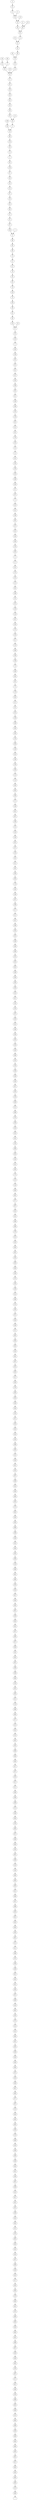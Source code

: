 digraph grafoGilbert_n_500_p_3_DFS_I_7 {
7;
466;
473;
493;
495;
433;
483;
437;
491;
403;
460;
494;
489;
459;
499;
484;
474;
486;
492;
496;
476;
458;
497;
471;
487;
478;
482;
439;
456;
467;
468;
432;
465;
430;
464;
490;
475;
452;
480;
479;
394;
434;
477;
423;
429;
469;
447;
424;
425;
463;
462;
470;
472;
392;
442;
448;
422;
441;
457;
410;
436;
481;
428;
431;
443;
449;
406;
438;
419;
488;
376;
330;
405;
435;
450;
370;
367;
377;
485;
387;
408;
420;
412;
384;
440;
426;
336;
445;
341;
393;
413;
414;
373;
418;
362;
416;
498;
451;
444;
351;
453;
397;
446;
358;
375;
386;
411;
312;
461;
333;
404;
455;
401;
454;
388;
347;
389;
421;
363;
365;
383;
193;
318;
369;
381;
254;
395;
396;
307;
385;
379;
304;
349;
372;
409;
339;
356;
371;
427;
323;
327;
417;
300;
380;
366;
342;
402;
374;
332;
415;
317;
364;
368;
279;
321;
305;
322;
378;
390;
296;
286;
301;
355;
96;
309;
357;
285;
337;
352;
303;
338;
391;
282;
340;
407;
334;
326;
360;
361;
398;
229;
306;
345;
264;
325;
348;
298;
399;
335;
200;
382;
275;
354;
400;
359;
324;
268;
297;
310;
331;
328;
161;
295;
289;
319;
320;
353;
343;
311;
224;
344;
346;
350;
283;
278;
329;
227;
292;
315;
287;
291;
316;
262;
284;
302;
271;
246;
294;
251;
235;
274;
288;
314;
238;
250;
273;
258;
260;
293;
245;
261;
263;
233;
313;
276;
280;
269;
222;
252;
267;
277;
281;
290;
144;
213;
173;
203;
241;
244;
265;
308;
153;
191;
255;
243;
256;
270;
299;
272;
209;
218;
220;
257;
228;
249;
236;
219;
210;
266;
160;
164;
253;
226;
248;
181;
230;
187;
216;
155;
237;
225;
240;
185;
259;
169;
202;
242;
215;
208;
180;
186;
232;
234;
196;
197;
211;
217;
188;
247;
146;
165;
178;
204;
239;
68;
221;
69;
134;
157;
231;
140;
154;
54;
106;
207;
201;
148;
171;
190;
205;
163;
174;
115;
194;
129;
139;
223;
159;
206;
116;
183;
195;
199;
158;
214;
53;
127;
192;
179;
72;
84;
182;
168;
70;
149;
156;
166;
170;
81;
145;
172;
143;
167;
118;
120;
212;
20;
198;
98;
112;
122;
175;
131;
177;
8;
162;
110;
184;
150;
101;
147;
89;
136;
151;
152;
71;
107;
51;
100;
189;
105;
130;
133;
141;
15;
33;
142;
176;
64;
121;
80;
119;
125;
108;
138;
92;
99;
109;
135;
137;
85;
93;
94;
126;
103;
77;
132;
34;
57;
113;
56;
91;
48;
102;
75;
123;
79;
82;
45;
76;
117;
37;
74;
90;
65;
66;
6;
104;
67;
31;
47;
88;
83;
29;
87;
111;
30;
49;
97;
124;
63;
4;
73;
46;
114;
86;
19;
39;
128;
5;
43;
95;
38;
50;
60;
59;
28;
61;
27;
42;
55;
52;
26;
3;
36;
18;
14;
25;
16;
35;
58;
32;
21;
22;
11;
62;
44;
13;
24;
17;
41;
0;
2;
10;
40;
9;
23;
12;
1;
78;
2 -> 24;
84 -> 72;
90 -> 74;
98 -> 198;
153 -> 308;
197 -> 196;
208 -> 215;
219 -> 236;
249 -> 228;
267 -> 252;
311 -> 343;
337 -> 285;
346 -> 344;
348 -> 325;
369 -> 318;
385 -> 307;
402 -> 342;
408 -> 387;
411 -> 386;
422 -> 448;
457 -> 441;
460 -> 403;
465 -> 432;
18 -> 42;
24 -> 13;
30 -> 111;
69 -> 221;
72 -> 179;
114 -> 46;
165 -> 146;
194 -> 115;
195 -> 183;
215 -> 242;
285 -> 357;
353 -> 320;
374 -> 402;
427 -> 371;
449 -> 443;
459 -> 489;
466 -> 7;
44 -> 62;
87 -> 29;
96 -> 355;
123 -> 75;
144 -> 290;
187 -> 230;
226 -> 253;
256 -> 243;
280 -> 276;
288 -> 274;
299 -> 270;
317 -> 415;
328 -> 331;
339 -> 409;
362 -> 418;
367 -> 370;
376 -> 488;
388 -> 454;
433 -> 495;
67 -> 104;
111 -> 87;
129 -> 194;
133 -> 130;
155 -> 216;
201 -> 207;
222 -> 269;
245 -> 293;
320 -> 319;
360 -> 326;
436 -> 410;
470 -> 462;
473 -> 466;
22 -> 21;
36 -> 3;
37 -> 117;
99 -> 92;
115 -> 174;
224 -> 311;
234 -> 232;
254 -> 381;
276 -> 313;
349 -> 304;
395 -> 254;
428 -> 481;
434 -> 394;
461 -> 312;
471 -> 497;
5 -> 19;
57 -> 34;
88 -> 47;
117 -> 76;
130 -> 105;
152 -> 151;
159 -> 223;
163 -> 205;
164 -> 160;
167 -> 143;
178 -> 165;
238 -> 314;
281 -> 277;
336 -> 426;
401 -> 455;
438 -> 406;
477 -> 434;
476 -> 496;
493 -> 473;
38 -> 95;
45 -> 82;
49 -> 30;
103 -> 126;
138 -> 108;
179 -> 192;
241 -> 203;
293 -> 260;
322 -> 305;
350 -> 346;
382 -> 200;
409 -> 372;
435 -> 405;
482 -> 478;
487 -> 471;
14 -> 42;
27 -> 61;
35 -> 16;
94 -> 93;
172 -> 145;
183 -> 116;
193 -> 383;
261 -> 245;
326 -> 334;
332 -> 374;
354 -> 275;
361 -> 360;
420 -> 408;
429 -> 423;
481 -> 436;
495 -> 493;
158 -> 199;
290 -> 281;
303 -> 352;
312 -> 411;
387 -> 485;
400 -> 354;
425 -> 424;
76 -> 45;
83 -> 88;
118 -> 167;
232 -> 186;
239 -> 204;
260 -> 258;
416 -> 362;
19 -> 86;
79 -> 123;
150 -> 184;
244 -> 241;
324 -> 359;
334 -> 407;
89 -> 147;
146 -> 247;
186 -> 180;
217 -> 211;
265 -> 244;
304 -> 379;
371 -> 356;
393 -> 341;
423 -> 477;
494 -> 460;
478 -> 487;
483 -> 433;
78 -> 57;
171 -> 148;
175 -> 122;
190 -> 171;
199 -> 195;
250 -> 238;
273 -> 250;
378 -> 322;
46 -> 73;
151 -> 136;
156 -> 149;
166 -> 156;
180 -> 208;
228 -> 257;
301 -> 286;
437 -> 483;
92 -> 138;
126 -> 94;
154 -> 140;
173 -> 213;
174 -> 163;
182 -> 84;
340 -> 282;
343 -> 353;
389 -> 347;
399 -> 298;
3 -> 55;
109 -> 99;
116 -> 206;
220 -> 218;
327 -> 323;
342 -> 366;
417 -> 327;
442 -> 392;
491 -> 437;
9 -> 40;
61 -> 28;
63 -> 124;
263 -> 261;
269 -> 280;
467 -> 456;
0 -> 41;
60 -> 50;
113 -> 57;
170 -> 166;
225 -> 237;
264 -> 345;
323 -> 427;
403 -> 491;
58 -> 16;
105 -> 189;
202 -> 169;
214 -> 158;
216 -> 187;
252 -> 222;
253 -> 164;
355 -> 301;
375 -> 358;
34 -> 132;
48 -> 91;
93 -> 85;
189 -> 100;
243 -> 255;
359 -> 400;
377 -> 367;
391 -> 338;
415 -> 332;
440 -> 384;
468 -> 467;
8 -> 177;
70 -> 168;
77 -> 103;
97 -> 49;
119 -> 80;
203 -> 173;
314 -> 288;
345 -> 306;
13 -> 44;
262 -> 316;
275 -> 382;
341 -> 445;
373 -> 414;
410 -> 457;
424 -> 447;
12 -> 43;
40 -> 62;
274 -> 235;
278 -> 283;
306 -> 229;
308 -> 265;
344 -> 224;
472 -> 470;
475 -> 490;
85 -> 137;
198 -> 20;
315 -> 292;
335 -> 399;
347 -> 388;
452 -> 475;
464 -> 430;
469 -> 429;
489 -> 494;
104 -> 6;
185 -> 240;
191 -> 153;
307 -> 396;
368 -> 364;
404 -> 333;
448 -> 442;
108 -> 125;
160 -> 266;
258 -> 273;
268 -> 324;
272 -> 299;
444 -> 451;
74 -> 37;
134 -> 69;
292 -> 227;
414 -> 413;
421 -> 389;
75 -> 102;
270 -> 256;
450 -> 435;
499 -> 459;
1 -> 6;
101 -> 150;
128 -> 39;
131 -> 175;
356 -> 339;
405 -> 330;
28 -> 59;
55 -> 42;
205 -> 190;
329 -> 278;
484 -> 499;
100 -> 51;
235 -> 251;
248 -> 226;
365 -> 363;
16 -> 25;
51 -> 107;
157 -> 134;
291 -> 287;
454 -> 401;
462 -> 463;
474 -> 484;
394 -> 479;
95 -> 43;
242 -> 202;
271 -> 302;
445 -> 336;
486 -> 474;
80 -> 121;
120 -> 118;
351 -> 444;
455 -> 404;
66 -> 65;
302 -> 284;
413 -> 393;
432 -> 468;
443 -> 431;
492 -> 486;
15 -> 141;
136 -> 89;
148 -> 201;
231 -> 157;
257 -> 220;
282 -> 391;
480 -> 452;
488 -> 419;
33 -> 15;
73 -> 4;
125 -> 119;
289 -> 295;
498 -> 416;
496 -> 492;
4 -> 63;
54 -> 154;
162 -> 8;
295 -> 161;
310 -> 297;
447 -> 469;
52 -> 55;
112 -> 98;
209 -> 272;
294 -> 246;
381 -> 369;
122 -> 112;
132 -> 77;
135 -> 109;
168 -> 182;
386 -> 375;
266 -> 210;
458 -> 476;
140 -> 231;
210 -> 219;
218 -> 209;
330 -> 376;
370 -> 450;
11 -> 21;
305 -> 321;
309 -> 96;
358 -> 446;
479 -> 480;
497 -> 458;
62 -> 11;
300 -> 417;
240 -> 225;
259 -> 185;
453 -> 351;
50 -> 38;
91 -> 56;
64 -> 176;
65 -> 90;
86 -> 114;
236 -> 249;
313 -> 233;
363 -> 421;
390 -> 378;
32 -> 58;
39 -> 19;
71 -> 152;
141 -> 133;
207 -> 106;
255 -> 191;
419 -> 438;
20 -> 212;
319 -> 289;
110 -> 162;
380 -> 300;
21 -> 32;
42 -> 27;
212 -> 120;
229 -> 398;
321 -> 279;
441 -> 422;
137 -> 135;
287 -> 315;
379 -> 385;
43 -> 5;
81 -> 170;
439 -> 482;
127 -> 53;
298 -> 348;
456 -> 439;
106 -> 54;
297 -> 268;
333 -> 461;
200 -> 335;
213 -> 144;
331 -> 310;
286 -> 296;
490 -> 464;
176 -> 142;
230 -> 181;
237 -> 155;
446 -> 397;
384 -> 412;
396 -> 395;
143 -> 172;
147 -> 101;
149 -> 70;
430 -> 465;
223 -> 139;
338 -> 303;
82 -> 79;
279 -> 368;
161 -> 328;
366 -> 380;
451 -> 498;
296 -> 390;
316 -> 291;
41 -> 17;
221 -> 68;
247 -> 188;
383 -> 365;
318 -> 193;
407 -> 340;
10 -> 13;
283 -> 350;
397 -> 453;
53 -> 214;
196 -> 234;
211 -> 197;
284 -> 262;
145 -> 81;
121 -> 64;
107 -> 71;
139 -> 129;
177 -> 131;
227 -> 329;
188 -> 217;
181 -> 248;
124 -> 97;
206 -> 159;
426 -> 440;
325 -> 264;
357 -> 309;
102 -> 48;
277 -> 267;
59 -> 60;
352 -> 337;
372 -> 349;
406 -> 449;
463 -> 425;
56 -> 113;
364 -> 317;
412 -> 420;
47 -> 31;
246 -> 271;
392 -> 472;
169 -> 259;
184 -> 110;
6 -> 66;
29 -> 83;
398 -> 361;
25 -> 14;
31 -> 67;
204 -> 178;
418 -> 373;
431 -> 428;
142 -> 33;
192 -> 127;
68 -> 239;
485 -> 377;
233 -> 263;
26 -> 52;
17 -> 24;
251 -> 294;
23 -> 40;
}